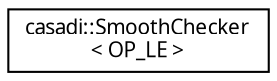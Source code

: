 digraph "Graphical Class Hierarchy"
{
  edge [fontname="FreeSans.ttf",fontsize="10",labelfontname="FreeSans.ttf",labelfontsize="10"];
  node [fontname="FreeSans.ttf",fontsize="10",shape=record];
  rankdir="LR";
  Node1 [label="casadi::SmoothChecker\l\< OP_LE \>",height=0.2,width=0.4,color="black", fillcolor="white", style="filled",URL="$d5/da2/structcasadi_1_1SmoothChecker_3_01OP__LE_01_4.html"];
}
